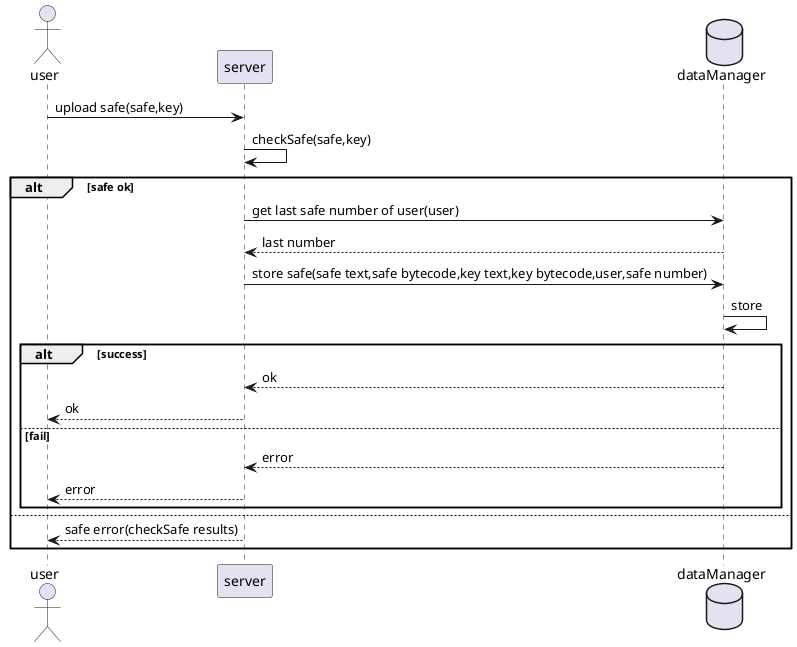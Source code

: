 @startuml upload safe
actor user
participant server as serv
database dataManager as db

user->serv:upload safe(safe,key)
serv->serv:checkSafe(safe,key)
alt safe ok
    serv->db:get last safe number of user(user)
    db-->serv:last number
    serv->db:store safe(safe text,safe bytecode,key text,key bytecode,user,safe number)
    db->db:store
    alt success
        db-->serv:ok
        serv-->user:ok
    else fail
        db-->serv:error
        serv-->user:error
    end
else
    serv-->user:safe error(checkSafe results)
end
